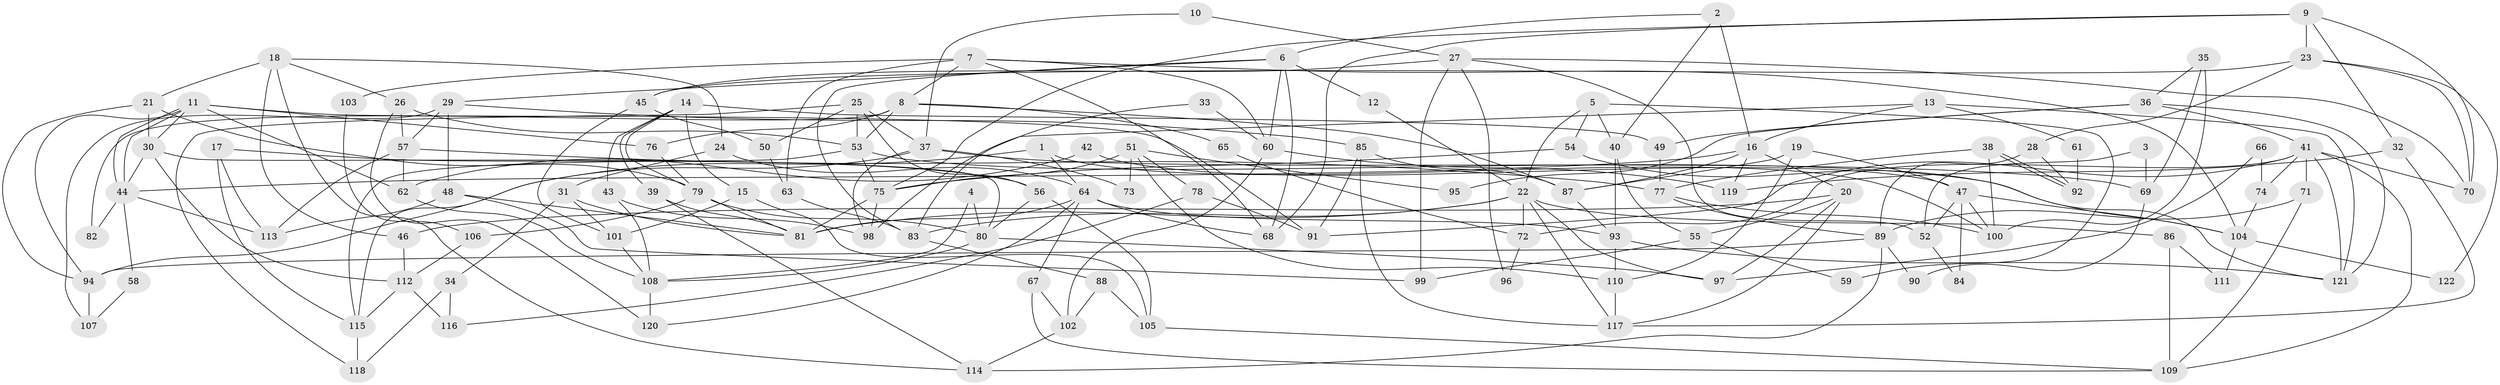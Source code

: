 // Generated by graph-tools (version 1.1) at 2025/50/03/09/25 03:50:14]
// undirected, 122 vertices, 244 edges
graph export_dot {
graph [start="1"]
  node [color=gray90,style=filled];
  1;
  2;
  3;
  4;
  5;
  6;
  7;
  8;
  9;
  10;
  11;
  12;
  13;
  14;
  15;
  16;
  17;
  18;
  19;
  20;
  21;
  22;
  23;
  24;
  25;
  26;
  27;
  28;
  29;
  30;
  31;
  32;
  33;
  34;
  35;
  36;
  37;
  38;
  39;
  40;
  41;
  42;
  43;
  44;
  45;
  46;
  47;
  48;
  49;
  50;
  51;
  52;
  53;
  54;
  55;
  56;
  57;
  58;
  59;
  60;
  61;
  62;
  63;
  64;
  65;
  66;
  67;
  68;
  69;
  70;
  71;
  72;
  73;
  74;
  75;
  76;
  77;
  78;
  79;
  80;
  81;
  82;
  83;
  84;
  85;
  86;
  87;
  88;
  89;
  90;
  91;
  92;
  93;
  94;
  95;
  96;
  97;
  98;
  99;
  100;
  101;
  102;
  103;
  104;
  105;
  106;
  107;
  108;
  109;
  110;
  111;
  112;
  113;
  114;
  115;
  116;
  117;
  118;
  119;
  120;
  121;
  122;
  1 -- 94;
  1 -- 64;
  1 -- 100;
  2 -- 6;
  2 -- 16;
  2 -- 40;
  3 -- 69;
  3 -- 52;
  4 -- 80;
  4 -- 108;
  5 -- 40;
  5 -- 54;
  5 -- 22;
  5 -- 59;
  6 -- 68;
  6 -- 29;
  6 -- 12;
  6 -- 60;
  6 -- 83;
  7 -- 60;
  7 -- 8;
  7 -- 63;
  7 -- 68;
  7 -- 103;
  7 -- 104;
  8 -- 87;
  8 -- 53;
  8 -- 65;
  8 -- 76;
  8 -- 82;
  9 -- 68;
  9 -- 23;
  9 -- 32;
  9 -- 70;
  9 -- 75;
  10 -- 27;
  10 -- 37;
  11 -- 30;
  11 -- 44;
  11 -- 44;
  11 -- 62;
  11 -- 76;
  11 -- 91;
  11 -- 94;
  12 -- 22;
  13 -- 16;
  13 -- 98;
  13 -- 61;
  13 -- 121;
  14 -- 79;
  14 -- 39;
  14 -- 15;
  14 -- 43;
  14 -- 49;
  15 -- 105;
  15 -- 101;
  16 -- 87;
  16 -- 20;
  16 -- 44;
  16 -- 119;
  17 -- 113;
  17 -- 56;
  17 -- 115;
  18 -- 26;
  18 -- 24;
  18 -- 21;
  18 -- 46;
  18 -- 114;
  19 -- 110;
  19 -- 87;
  19 -- 47;
  20 -- 46;
  20 -- 97;
  20 -- 55;
  20 -- 117;
  21 -- 79;
  21 -- 30;
  21 -- 94;
  22 -- 81;
  22 -- 72;
  22 -- 83;
  22 -- 86;
  22 -- 97;
  22 -- 117;
  23 -- 45;
  23 -- 70;
  23 -- 28;
  23 -- 122;
  24 -- 64;
  24 -- 31;
  25 -- 56;
  25 -- 53;
  25 -- 37;
  25 -- 50;
  25 -- 118;
  26 -- 53;
  26 -- 120;
  26 -- 57;
  27 -- 70;
  27 -- 99;
  27 -- 45;
  27 -- 52;
  27 -- 96;
  28 -- 89;
  28 -- 92;
  29 -- 85;
  29 -- 48;
  29 -- 57;
  29 -- 107;
  30 -- 44;
  30 -- 80;
  30 -- 112;
  31 -- 81;
  31 -- 101;
  31 -- 34;
  32 -- 117;
  32 -- 119;
  33 -- 83;
  33 -- 60;
  34 -- 118;
  34 -- 116;
  35 -- 100;
  35 -- 36;
  35 -- 69;
  36 -- 49;
  36 -- 121;
  36 -- 41;
  36 -- 95;
  37 -- 115;
  37 -- 69;
  37 -- 73;
  37 -- 98;
  38 -- 92;
  38 -- 92;
  38 -- 77;
  38 -- 100;
  39 -- 114;
  39 -- 81;
  40 -- 93;
  40 -- 55;
  41 -- 109;
  41 -- 70;
  41 -- 71;
  41 -- 72;
  41 -- 74;
  41 -- 91;
  41 -- 121;
  42 -- 47;
  42 -- 62;
  43 -- 108;
  43 -- 98;
  44 -- 58;
  44 -- 82;
  44 -- 113;
  45 -- 50;
  45 -- 101;
  46 -- 112;
  47 -- 100;
  47 -- 52;
  47 -- 84;
  47 -- 104;
  48 -- 81;
  48 -- 113;
  48 -- 99;
  49 -- 77;
  50 -- 63;
  51 -- 78;
  51 -- 75;
  51 -- 73;
  51 -- 95;
  51 -- 110;
  52 -- 84;
  53 -- 104;
  53 -- 75;
  53 -- 115;
  54 -- 75;
  54 -- 121;
  55 -- 59;
  55 -- 99;
  56 -- 80;
  56 -- 105;
  57 -- 62;
  57 -- 77;
  57 -- 113;
  58 -- 107;
  60 -- 119;
  60 -- 102;
  61 -- 92;
  62 -- 108;
  63 -- 83;
  64 -- 81;
  64 -- 93;
  64 -- 67;
  64 -- 68;
  64 -- 120;
  65 -- 72;
  66 -- 97;
  66 -- 74;
  67 -- 102;
  67 -- 109;
  69 -- 90;
  71 -- 89;
  71 -- 109;
  72 -- 96;
  74 -- 104;
  75 -- 98;
  75 -- 81;
  76 -- 79;
  77 -- 100;
  77 -- 89;
  78 -- 91;
  78 -- 116;
  79 -- 80;
  79 -- 81;
  79 -- 106;
  80 -- 108;
  80 -- 97;
  83 -- 88;
  85 -- 91;
  85 -- 117;
  85 -- 87;
  86 -- 109;
  86 -- 111;
  87 -- 93;
  88 -- 102;
  88 -- 105;
  89 -- 94;
  89 -- 90;
  89 -- 114;
  93 -- 110;
  93 -- 121;
  94 -- 107;
  101 -- 108;
  102 -- 114;
  103 -- 106;
  104 -- 111;
  104 -- 122;
  105 -- 109;
  106 -- 112;
  108 -- 120;
  110 -- 117;
  112 -- 115;
  112 -- 116;
  115 -- 118;
}
